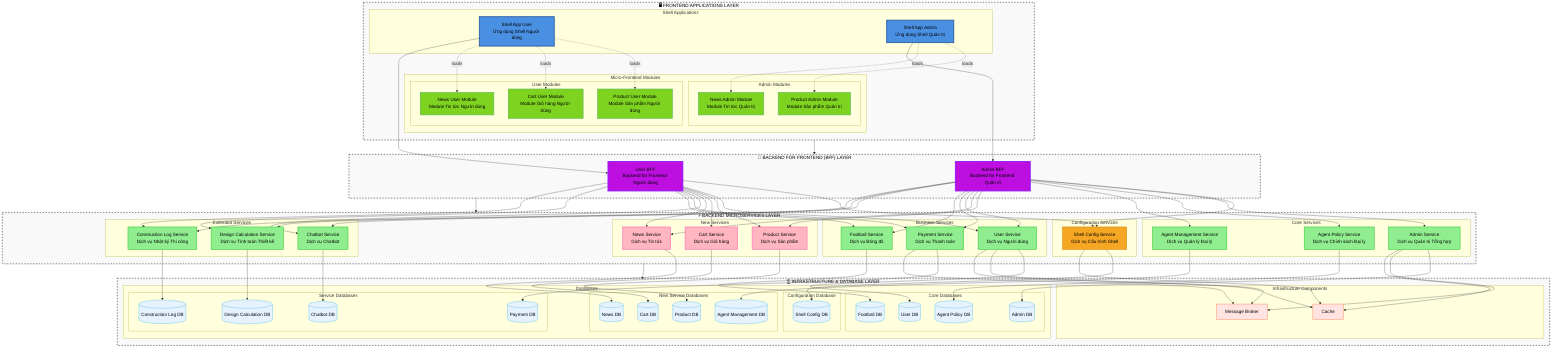 flowchart TB
    %% Frontend Layer - Top Level
    subgraph Frontend["🖥️ FRONTEND APPLICATIONS LAYER"]
        direction TB
        subgraph ShellApps["Shell Applications"]
            direction LR
            SAU["Shell App User<br/>Ứng dụng Shell Người dùng"]
            SAA["Shell App Admin<br/>Ứng dụng Shell Quản trị"]
        end
        
        subgraph MicroFrontends["Micro-Frontend Modules"]
            direction TB
            subgraph UserModules["User Modules"]
                direction LR
                PUM["Product User Module<br/>Module Sản phẩm Người dùng"]
                CUM["Cart User Module<br/>Module Giỏ hàng Người dùng"]
                NUM["News User Module<br/>Module Tin tức Người dùng"]
            end
            subgraph AdminModules["Admin Modules"]
                direction LR
                PAM["Product Admin Module<br/>Module Sản phẩm Quản trị"]
                NAM["News Admin Module<br/>Module Tin tức Quản trị"]
            end
        end
    end
    
    %% BFF Layer - Middle Level
    subgraph BFFLayer["🔗 BACKEND FOR FRONTEND (BFF) LAYER"]
        direction LR
        UBFF["User BFF<br/>Backend for Frontend Người dùng"]
        ABFF["Admin BFF<br/>Backend for Frontend Quản trị"]
    end
    
    %% Backend Services Layer - Lower Level
    subgraph BackendLayer["⚡ BACKEND MICROSERVICES LAYER"]
        direction TB
        subgraph ConfigServices["Configuration Services"]
            direction LR
            SCS["Shell Config Service<br/>Dịch vụ Cấu hình Shell"]
        end
        
        subgraph CoreServices["Core Services"]
            direction LR
            AS["Admin Service<br/>Dịch vụ Quản trị Tổng hợp"]
            APS["Agent Policy Service<br/>Dịch vụ Chính sách Đại lý"]
            AMS["Agent Management Service<br/>Dịch vụ Quản lý Đại lý"]
        end
        
        subgraph BusinessServices["Business Services"]
            direction LR
            FS["Football Service<br/>Dịch vụ Bóng đá"]
            US["User Service<br/>Dịch vụ Người dùng"]
            PS["Payment Service<br/>Dịch vụ Thanh toán"]
        end
        
        subgraph ExtendedServices["Extended Services"]
            direction LR
            CBS["Chatbot Service<br/>Dịch vụ Chatbot"]
            DCS["Design Calculation Service<br/>Dịch vụ Tính toán Thiết kế"]
            FAS["Construction Log Service<br/>Dịch vụ Nhật ký Thi công"]
        end
        
        subgraph NewServices["New Services"]
            direction LR
            NS["News Service<br/>Dịch vụ Tin tức"]
            CTS["Cart Service<br/>Dịch vụ Giỏ hàng"]
            PRS["Product Service<br/>Dịch vụ Sản phẩm"]
        end
    end
    
    %% Infrastructure & Database Layer - Bottom Level
    subgraph InfraLayer["🗄️ INFRASTRUCTURE & DATABASE LAYER"]
        direction TB
        subgraph Databases["Databases"]
            direction TB
            subgraph ConfigDB["Configuration Database"]
                direction LR
                SCDB[(Shell Config DB)]
            end
            subgraph DB1["Core Databases"]
                direction LR
                UDB[(User DB)]
                ADB[(Admin DB)]
                FDB[(Football DB)]
                APDB[(Agent Policy DB)]
            end
            subgraph DB2["Service Databases"]
                direction LR
                PDB[(Payment DB)]
                CBDB[(Chatbot DB)]
                DCDB[(Design Calculation DB)]
                FADB[(Construction Log DB)]
            end
            subgraph DB3["New Service Databases"]
                direction LR
                AMDB[(Agent Management DB)]
                PRDB[(Product DB)]
                CTDB[(Cart DB)]
                NDB[(News DB)]
            end
        end
        
        subgraph Infrastructure["Infrastructure Components"]
            direction LR
            MB[Message Broker]
            CACHE[Cache]
        end
    end
    
    %% Vertical Layer Connections
    Frontend --> BFFLayer
    BFFLayer --> BackendLayer
    BackendLayer --> InfraLayer
    
    %% Shell App to Micro-Frontend connections
    SAU -.->|loads| PUM
    SAU -.->|loads| CUM
    SAU -.->|loads| NUM
    SAA -.->|loads| PAM
    SAA -.->|loads| NAM
    
    %% Shell Apps to BFF connections (ALL traffic goes through BFF)
    SAU --> UBFF
    SAA --> ABFF
    
    %% BFF to Shell Config Service connections (CORRECTED)
    UBFF --> SCS
    ABFF --> SCS
    
    %% User BFF to Backend Services connections
    UBFF --> US
    UBFF --> PRS
    UBFF --> CTS
    UBFF --> NS
    UBFF --> CBS
    UBFF --> PS
    UBFF --> FS
    UBFF --> DCS
    UBFF --> FAS
    
    %% Admin BFF to Backend Services connections
    ABFF --> AS
    ABFF --> APS
    ABFF --> AMS
    ABFF --> PRS
    ABFF --> NS
    ABFF --> US
    ABFF --> PS
    ABFF --> FS
    ABFF --> CBS
    ABFF --> DCS
    ABFF --> FAS
    
    %% Shell Config Service to Database
    SCS --> SCDB
    
    %% Services to Database connections
    US --> UDB
    AS --> ADB
    FS --> FDB
    APS --> APDB
    PS --> PDB
    CBS --> CBDB
    DCS --> DCDB
    FAS --> FADB
    AMS --> AMDB
    PRS --> PRDB
    CTS --> CTDB
    NS --> NDB
    
    %% Infrastructure connections
    AS --> MB
    US --> MB
    PS --> MB
    SCS --> CACHE
    AS --> CACHE
    US --> CACHE
    
    %% Styling
    classDef shellApp fill:#4a90e2,stroke:#2c5aa0,stroke-width:3px,color:#000000
    classDef microFrontend fill:#7ed321,stroke:#5cb85c,stroke-width:2px,color:#000000
    classDef shellConfig fill:#f5a623,stroke:#d68910,stroke-width:2px,color:#000000
    classDef bff fill:#bd10e0,stroke:#9013fe,stroke-width:3px,color:#000000
    classDef serviceGreen fill:#90ee90,stroke:#32cd32,stroke-width:2px,color:#000000
    classDef servicePink fill:#ffb6c1,stroke:#ff69b4,stroke-width:2px,color:#000000
    classDef database fill:#e6f3ff,stroke:#87ceeb,stroke-width:2px,color:#000000
    classDef infrastructure fill:#ffe4e1,stroke:#ffa07a,stroke-width:2px,color:#000000
    classDef layerStyle fill:#f9f9f9,stroke:#333,stroke-width:2px,stroke-dasharray: 5 5,color:#000000
    
    %% Apply classes
    class SAU,SAA shellApp
    class PUM,CUM,NUM,PAM,NAM microFrontend
    class SCS shellConfig
    class SCDB shellConfig
    class UBFF,ABFF bff
    class AS,APS,AMS,FS,US,PS,CBS,DCS,FAS serviceGreen
    class NS,CTS,PRS servicePink
    class UDB,ADB,FDB,APDB,PDB,CBDB,DCDB,FADB,AMDB,PRDB,CTDB,NDB,SCDB database
    class MB,CACHE infrastructure
    class Frontend,BFFLayer,BackendLayer,InfraLayer layerStyle